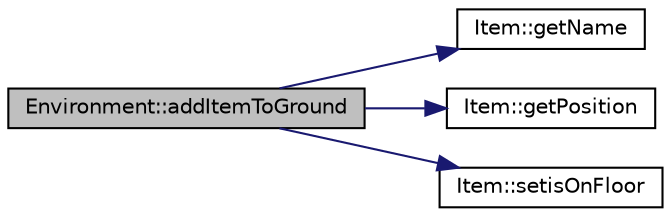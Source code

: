 digraph "Environment::addItemToGround"
{
 // LATEX_PDF_SIZE
  edge [fontname="Helvetica",fontsize="10",labelfontname="Helvetica",labelfontsize="10"];
  node [fontname="Helvetica",fontsize="10",shape=record];
  rankdir="LR";
  Node1 [label="Environment::addItemToGround",height=0.2,width=0.4,color="black", fillcolor="grey75", style="filled", fontcolor="black",tooltip=" "];
  Node1 -> Node2 [color="midnightblue",fontsize="10",style="solid"];
  Node2 [label="Item::getName",height=0.2,width=0.4,color="black", fillcolor="white", style="filled",URL="$class_item.html#a8d2b9d404f8e692f456af88a1eb1ce44",tooltip=" "];
  Node1 -> Node3 [color="midnightblue",fontsize="10",style="solid"];
  Node3 [label="Item::getPosition",height=0.2,width=0.4,color="black", fillcolor="white", style="filled",URL="$class_item.html#a211bfeaf91adf4df391f00a2d27187f5",tooltip=" "];
  Node1 -> Node4 [color="midnightblue",fontsize="10",style="solid"];
  Node4 [label="Item::setisOnFloor",height=0.2,width=0.4,color="black", fillcolor="white", style="filled",URL="$class_item.html#a4c920999074b712fb08a9f315488bad9",tooltip=" "];
}
